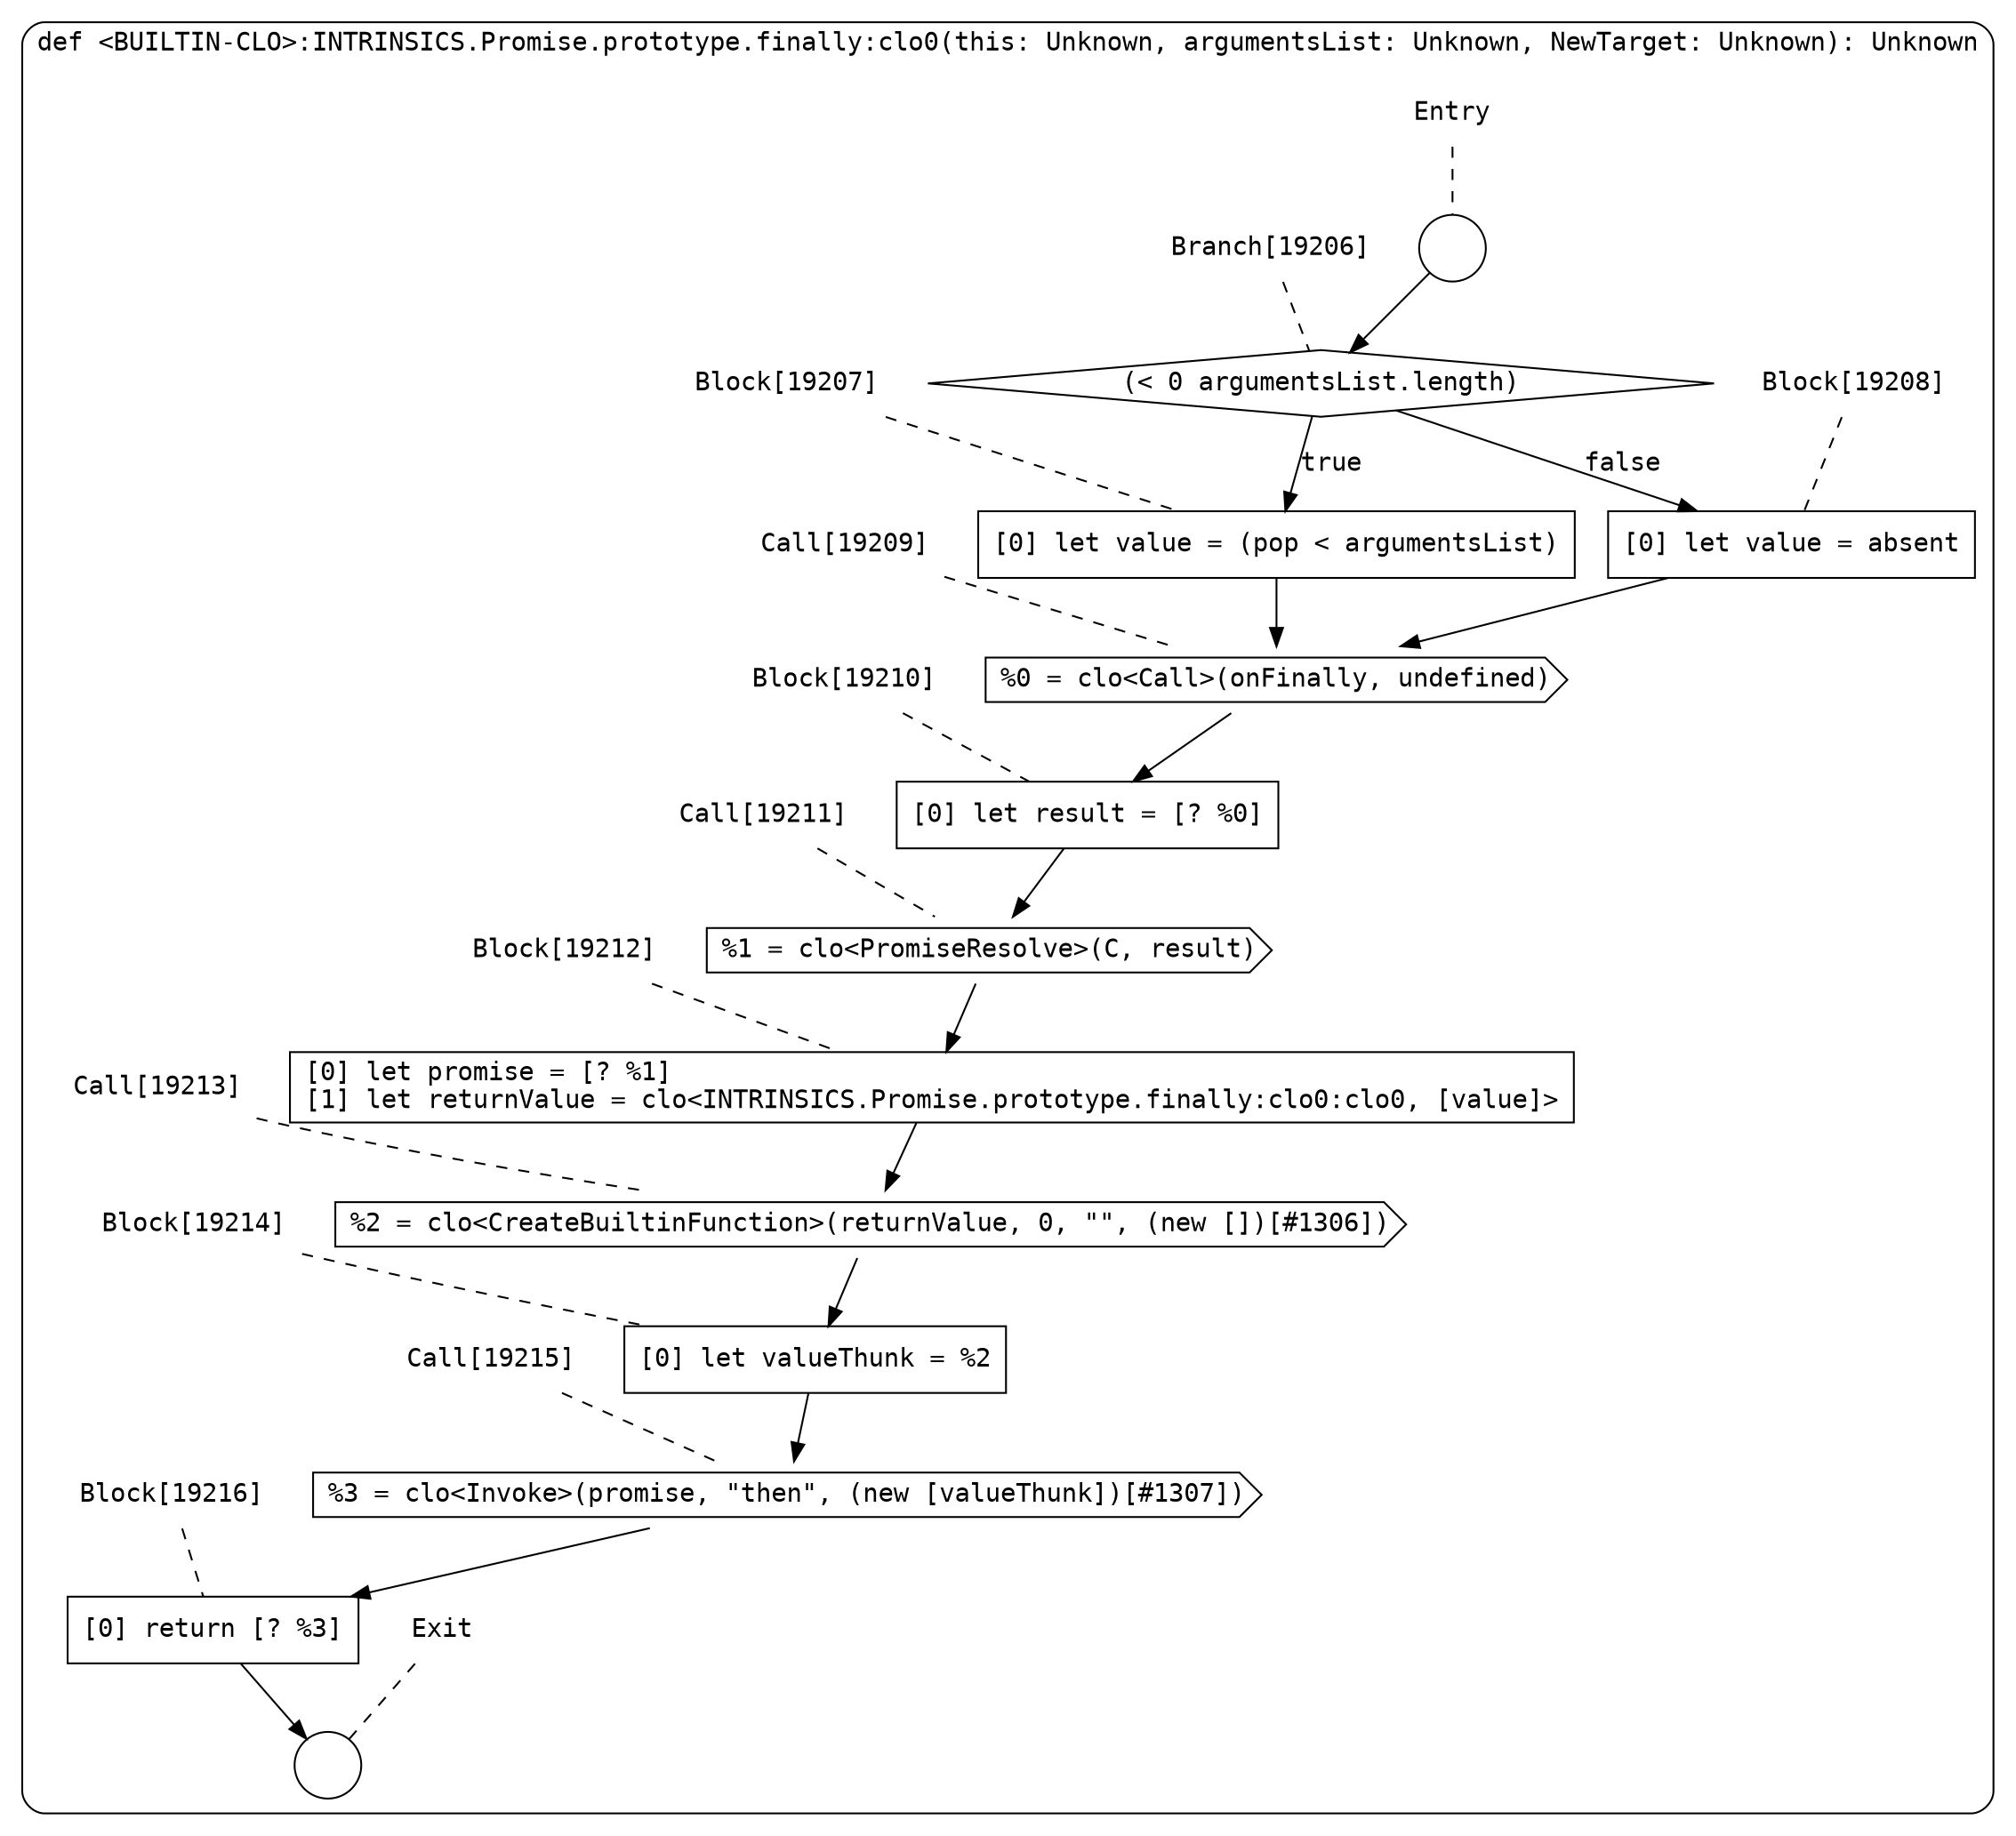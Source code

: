 digraph {
  graph [fontname = "Consolas"]
  node [fontname = "Consolas"]
  edge [fontname = "Consolas"]
  subgraph cluster2600 {
    label = "def <BUILTIN-CLO>:INTRINSICS.Promise.prototype.finally:clo0(this: Unknown, argumentsList: Unknown, NewTarget: Unknown): Unknown"
    style = rounded
    cluster2600_entry_name [shape=none, label=<<font color="black">Entry</font>>]
    cluster2600_entry_name -> cluster2600_entry [arrowhead=none, color="black", style=dashed]
    cluster2600_entry [shape=circle label=" " color="black" fillcolor="white" style=filled]
    cluster2600_entry -> node19206 [color="black"]
    cluster2600_exit_name [shape=none, label=<<font color="black">Exit</font>>]
    cluster2600_exit_name -> cluster2600_exit [arrowhead=none, color="black", style=dashed]
    cluster2600_exit [shape=circle label=" " color="black" fillcolor="white" style=filled]
    node19206_name [shape=none, label=<<font color="black">Branch[19206]</font>>]
    node19206_name -> node19206 [arrowhead=none, color="black", style=dashed]
    node19206 [shape=diamond, label=<<font color="black">(&lt; 0 argumentsList.length)</font>> color="black" fillcolor="white", style=filled]
    node19206 -> node19207 [label=<<font color="black">true</font>> color="black"]
    node19206 -> node19208 [label=<<font color="black">false</font>> color="black"]
    node19207_name [shape=none, label=<<font color="black">Block[19207]</font>>]
    node19207_name -> node19207 [arrowhead=none, color="black", style=dashed]
    node19207 [shape=box, label=<<font color="black">[0] let value = (pop &lt; argumentsList)<BR ALIGN="LEFT"/></font>> color="black" fillcolor="white", style=filled]
    node19207 -> node19209 [color="black"]
    node19208_name [shape=none, label=<<font color="black">Block[19208]</font>>]
    node19208_name -> node19208 [arrowhead=none, color="black", style=dashed]
    node19208 [shape=box, label=<<font color="black">[0] let value = absent<BR ALIGN="LEFT"/></font>> color="black" fillcolor="white", style=filled]
    node19208 -> node19209 [color="black"]
    node19209_name [shape=none, label=<<font color="black">Call[19209]</font>>]
    node19209_name -> node19209 [arrowhead=none, color="black", style=dashed]
    node19209 [shape=cds, label=<<font color="black">%0 = clo&lt;Call&gt;(onFinally, undefined)</font>> color="black" fillcolor="white", style=filled]
    node19209 -> node19210 [color="black"]
    node19210_name [shape=none, label=<<font color="black">Block[19210]</font>>]
    node19210_name -> node19210 [arrowhead=none, color="black", style=dashed]
    node19210 [shape=box, label=<<font color="black">[0] let result = [? %0]<BR ALIGN="LEFT"/></font>> color="black" fillcolor="white", style=filled]
    node19210 -> node19211 [color="black"]
    node19211_name [shape=none, label=<<font color="black">Call[19211]</font>>]
    node19211_name -> node19211 [arrowhead=none, color="black", style=dashed]
    node19211 [shape=cds, label=<<font color="black">%1 = clo&lt;PromiseResolve&gt;(C, result)</font>> color="black" fillcolor="white", style=filled]
    node19211 -> node19212 [color="black"]
    node19212_name [shape=none, label=<<font color="black">Block[19212]</font>>]
    node19212_name -> node19212 [arrowhead=none, color="black", style=dashed]
    node19212 [shape=box, label=<<font color="black">[0] let promise = [? %1]<BR ALIGN="LEFT"/>[1] let returnValue = clo&lt;INTRINSICS.Promise.prototype.finally:clo0:clo0, [value]&gt;<BR ALIGN="LEFT"/></font>> color="black" fillcolor="white", style=filled]
    node19212 -> node19213 [color="black"]
    node19213_name [shape=none, label=<<font color="black">Call[19213]</font>>]
    node19213_name -> node19213 [arrowhead=none, color="black", style=dashed]
    node19213 [shape=cds, label=<<font color="black">%2 = clo&lt;CreateBuiltinFunction&gt;(returnValue, 0, &quot;&quot;, (new [])[#1306])</font>> color="black" fillcolor="white", style=filled]
    node19213 -> node19214 [color="black"]
    node19214_name [shape=none, label=<<font color="black">Block[19214]</font>>]
    node19214_name -> node19214 [arrowhead=none, color="black", style=dashed]
    node19214 [shape=box, label=<<font color="black">[0] let valueThunk = %2<BR ALIGN="LEFT"/></font>> color="black" fillcolor="white", style=filled]
    node19214 -> node19215 [color="black"]
    node19215_name [shape=none, label=<<font color="black">Call[19215]</font>>]
    node19215_name -> node19215 [arrowhead=none, color="black", style=dashed]
    node19215 [shape=cds, label=<<font color="black">%3 = clo&lt;Invoke&gt;(promise, &quot;then&quot;, (new [valueThunk])[#1307])</font>> color="black" fillcolor="white", style=filled]
    node19215 -> node19216 [color="black"]
    node19216_name [shape=none, label=<<font color="black">Block[19216]</font>>]
    node19216_name -> node19216 [arrowhead=none, color="black", style=dashed]
    node19216 [shape=box, label=<<font color="black">[0] return [? %3]<BR ALIGN="LEFT"/></font>> color="black" fillcolor="white", style=filled]
    node19216 -> cluster2600_exit [color="black"]
  }
}